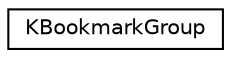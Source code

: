 digraph "Graphical Class Hierarchy"
{
  edge [fontname="Helvetica",fontsize="10",labelfontname="Helvetica",labelfontsize="10"];
  node [fontname="Helvetica",fontsize="10",shape=record];
  rankdir="LR";
  Node0 [label="KBookmarkGroup",height=0.2,width=0.4,color="black", fillcolor="white", style="filled",URL="$classKBookmarkGroup.html",tooltip="A group of bookmarks. "];
}
